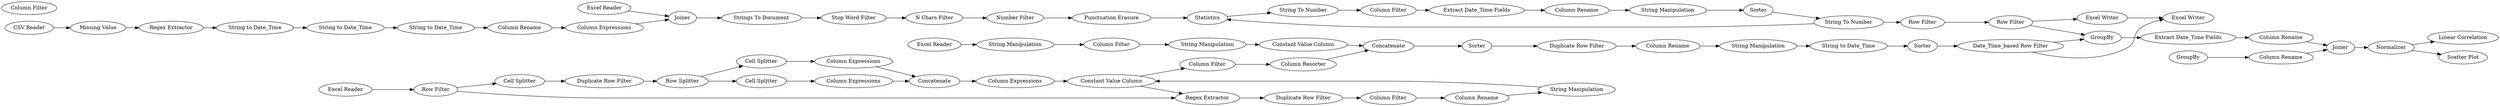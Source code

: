 digraph {
	21 [label="CSV Reader"]
	31 [label="Excel Reader"]
	32 [label="Excel Reader"]
	35 [label="Row Filter"]
	77 [label="Excel Writer"]
	78 [label="Excel Writer"]
	22 [label="Excel Reader"]
	23 [label="Missing Value"]
	24 [label="Regex Extractor"]
	25 [label="String to Date_Time"]
	26 [label="String to Date_Time"]
	27 [label="String to Date_Time"]
	28 [label="Column Rename"]
	29 [label="Column Expressions"]
	30 [label=Joiner]
	37 [label="Strings To Document"]
	38 [label="Stop Word Filter"]
	39 [label="N Chars Filter"]
	40 [label="Number Filter"]
	41 [label="Punctuation Erasure"]
	87 [label="Snowball Stemmer"]
	42 [label="String To Number"]
	43 [label="Column Filter"]
	44 [label="Extract Date_Time Fields"]
	45 [label="Column Rename"]
	74 [label="String Manipulation"]
	80 [label=Sorter]
	84 [label="Row Filter"]
	85 [label="Row Filter"]
	86 [label="String To Number"]
	87 [label=Statistics]
	46 [label="String Manipulation"]
	47 [label="Column Filter"]
	57 [label="String Manipulation"]
	58 [label="Constant Value Column"]
	34 [label="Regex Extractor"]
	36 [label="Duplicate Row Filter"]
	59 [label="Constant Value Column"]
	96 [label="String Manipulation"]
	97 [label="Column Filter"]
	98 [label="Column Rename"]
	99 [label="Column Filter"]
	48 [label="Cell Splitter"]
	49 [label="Duplicate Row Filter"]
	50 [label="Row Splitter"]
	51 [label="Cell Splitter"]
	52 [label="Cell Splitter"]
	53 [label="Column Expressions"]
	54 [label="Column Expressions"]
	55 [label=Concatenate]
	56 [label="Column Expressions"]
	59 [label="Constant Value Column"]
	60 [label="Column Filter"]
	61 [label="Column Resorter"]
	62 [label=Concatenate]
	63 [label=Sorter]
	64 [label="Duplicate Row Filter"]
	65 [label="Column Rename"]
	79 [label=Sorter]
	89 [label="String to Date_Time"]
	90 [label="String Manipulation"]
	91 [label="Date_Time_based Row Filter"]
	109 [label="Linear Correlation"]
	110 [label="Scatter Plot"]
	102 [label=GroupBy]
	103 [label=GroupBy]
	104 [label="Extract Date_Time Fields"]
	105 [label="Column Rename"]
	106 [label="Column Rename"]
	107 [label=Joiner]
	108 [label=Normalizer]
	22 -> 30
	23 -> 24
	24 -> 25
	25 -> 26
	26 -> 27
	27 -> 28
	28 -> 29
	29 -> 30
	37 -> 38
	38 -> 39
	39 -> 40
	40 -> 41
	41 -> 87
	42 -> 43
	43 -> 44
	44 -> 45
	45 -> 74
	74 -> 80
	80 -> 86
	85 -> 84
	86 -> 87
	86 -> 85
	46 -> 47
	47 -> 57
	57 -> 58
	34 -> 36
	36 -> 97
	59 -> 34
	96 -> 59
	97 -> 98
	98 -> 96
	48 -> 49
	49 -> 50
	50 -> 51
	50 -> 52
	51 -> 53
	52 -> 54
	53 -> 55
	54 -> 55
	55 -> 56
	56 -> 59
	59 -> 60
	60 -> 61
	62 -> 63
	63 -> 64
	64 -> 65
	65 -> 90
	79 -> 91
	89 -> 79
	90 -> 89
	102 -> 104
	103 -> 106
	104 -> 105
	105 -> 107
	106 -> 107
	107 -> 108
	21 -> 23
	31 -> 46
	32 -> 35
	35 -> 34
	35 -> 48
	77 -> 78
	30 -> 37
	87 -> 42
	84 -> 102
	84 -> 77
	58 -> 62
	61 -> 62
	91 -> 102
	91 -> 78
	108 -> 110
	108 -> 109
	rankdir=LR
}
